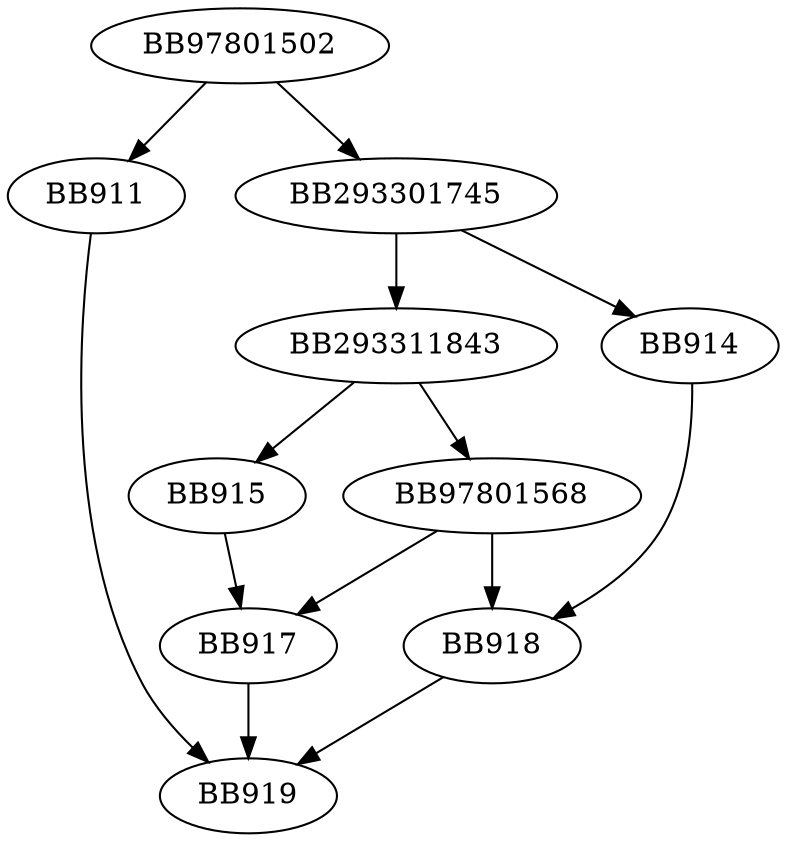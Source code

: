 digraph G{
	BB97801502->BB911;
	BB97801502->BB293301745;
	BB293301745->BB293311843;
	BB293301745->BB914;
	BB293311843->BB915;
	BB293311843->BB97801568;
	BB915->BB917;
	BB914->BB918;
	BB97801568->BB917;
	BB97801568->BB918;
	BB918->BB919;
	BB917->BB919;
	BB911->BB919;
}
